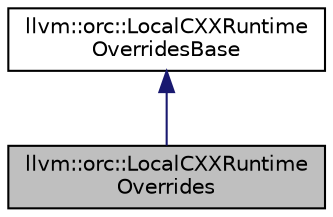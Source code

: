 digraph "llvm::orc::LocalCXXRuntimeOverrides"
{
 // LATEX_PDF_SIZE
  bgcolor="transparent";
  edge [fontname="Helvetica",fontsize="10",labelfontname="Helvetica",labelfontsize="10"];
  node [fontname="Helvetica",fontsize="10",shape="box"];
  Node1 [label="llvm::orc::LocalCXXRuntime\lOverrides",height=0.2,width=0.4,color="black", fillcolor="grey75", style="filled", fontcolor="black",tooltip=" "];
  Node2 -> Node1 [dir="back",color="midnightblue",fontsize="10",style="solid",fontname="Helvetica"];
  Node2 [label="llvm::orc::LocalCXXRuntime\lOverridesBase",height=0.2,width=0.4,color="black",URL="$classllvm_1_1orc_1_1LocalCXXRuntimeOverridesBase.html",tooltip="Support class for static dtor execution."];
}
